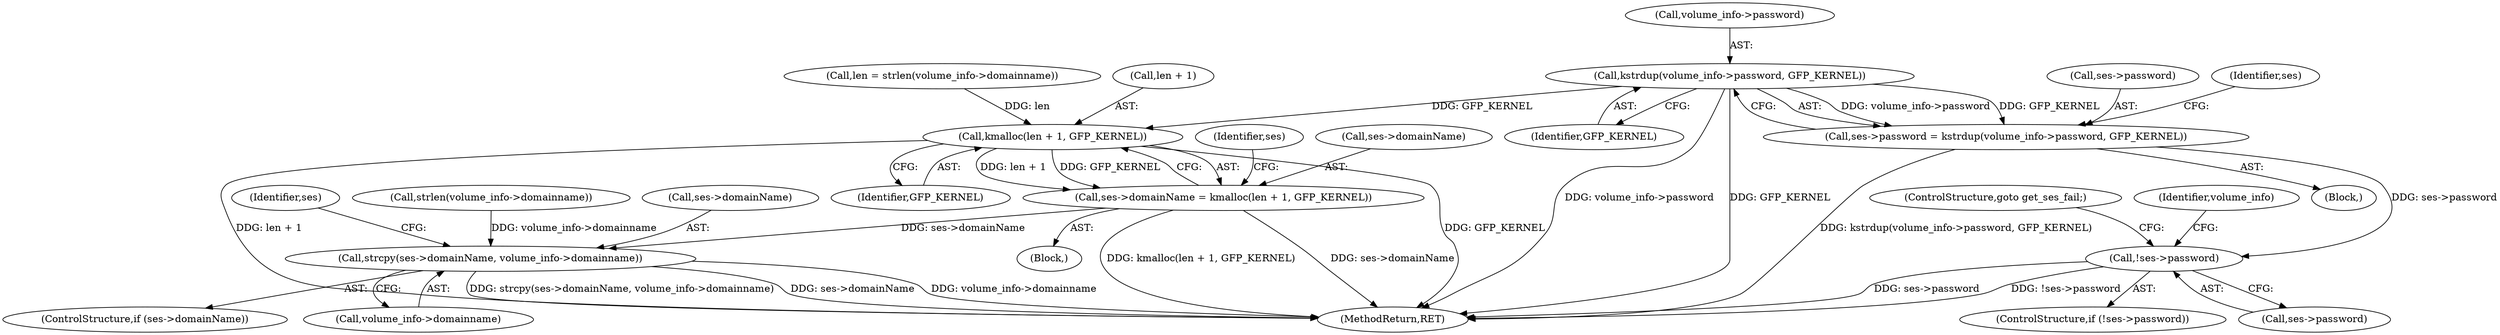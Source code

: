 digraph "0_linux_4ff67b720c02c36e54d55b88c2931879b7db1cd2_0@API" {
"1000279" [label="(Call,kstrdup(volume_info->password, GFP_KERNEL))"];
"1000275" [label="(Call,ses->password = kstrdup(volume_info->password, GFP_KERNEL))"];
"1000285" [label="(Call,!ses->password)"];
"1000306" [label="(Call,kmalloc(len + 1, GFP_KERNEL))"];
"1000302" [label="(Call,ses->domainName = kmalloc(len + 1, GFP_KERNEL))"];
"1000315" [label="(Call,strcpy(ses->domainName, volume_info->domainname))"];
"1000283" [label="(Identifier,GFP_KERNEL)"];
"1000294" [label="(Block,)"];
"1000289" [label="(ControlStructure,goto get_ses_fail;)"];
"1000275" [label="(Call,ses->password = kstrdup(volume_info->password, GFP_KERNEL))"];
"1000280" [label="(Call,volume_info->password)"];
"1000279" [label="(Call,kstrdup(volume_info->password, GFP_KERNEL))"];
"1000285" [label="(Call,!ses->password)"];
"1000313" [label="(Identifier,ses)"];
"1000324" [label="(Identifier,ses)"];
"1000286" [label="(Call,ses->password)"];
"1000296" [label="(Call,len = strlen(volume_info->domainname))"];
"1000292" [label="(Identifier,volume_info)"];
"1000315" [label="(Call,strcpy(ses->domainName, volume_info->domainname))"];
"1000311" [label="(ControlStructure,if (ses->domainName))"];
"1000392" [label="(MethodReturn,RET)"];
"1000302" [label="(Call,ses->domainName = kmalloc(len + 1, GFP_KERNEL))"];
"1000306" [label="(Call,kmalloc(len + 1, GFP_KERNEL))"];
"1000284" [label="(ControlStructure,if (!ses->password))"];
"1000319" [label="(Call,volume_info->domainname)"];
"1000298" [label="(Call,strlen(volume_info->domainname))"];
"1000287" [label="(Identifier,ses)"];
"1000303" [label="(Call,ses->domainName)"];
"1000307" [label="(Call,len + 1)"];
"1000316" [label="(Call,ses->domainName)"];
"1000276" [label="(Call,ses->password)"];
"1000274" [label="(Block,)"];
"1000310" [label="(Identifier,GFP_KERNEL)"];
"1000279" -> "1000275"  [label="AST: "];
"1000279" -> "1000283"  [label="CFG: "];
"1000280" -> "1000279"  [label="AST: "];
"1000283" -> "1000279"  [label="AST: "];
"1000275" -> "1000279"  [label="CFG: "];
"1000279" -> "1000392"  [label="DDG: volume_info->password"];
"1000279" -> "1000392"  [label="DDG: GFP_KERNEL"];
"1000279" -> "1000275"  [label="DDG: volume_info->password"];
"1000279" -> "1000275"  [label="DDG: GFP_KERNEL"];
"1000279" -> "1000306"  [label="DDG: GFP_KERNEL"];
"1000275" -> "1000274"  [label="AST: "];
"1000276" -> "1000275"  [label="AST: "];
"1000287" -> "1000275"  [label="CFG: "];
"1000275" -> "1000392"  [label="DDG: kstrdup(volume_info->password, GFP_KERNEL)"];
"1000275" -> "1000285"  [label="DDG: ses->password"];
"1000285" -> "1000284"  [label="AST: "];
"1000285" -> "1000286"  [label="CFG: "];
"1000286" -> "1000285"  [label="AST: "];
"1000289" -> "1000285"  [label="CFG: "];
"1000292" -> "1000285"  [label="CFG: "];
"1000285" -> "1000392"  [label="DDG: ses->password"];
"1000285" -> "1000392"  [label="DDG: !ses->password"];
"1000306" -> "1000302"  [label="AST: "];
"1000306" -> "1000310"  [label="CFG: "];
"1000307" -> "1000306"  [label="AST: "];
"1000310" -> "1000306"  [label="AST: "];
"1000302" -> "1000306"  [label="CFG: "];
"1000306" -> "1000392"  [label="DDG: GFP_KERNEL"];
"1000306" -> "1000392"  [label="DDG: len + 1"];
"1000306" -> "1000302"  [label="DDG: len + 1"];
"1000306" -> "1000302"  [label="DDG: GFP_KERNEL"];
"1000296" -> "1000306"  [label="DDG: len"];
"1000302" -> "1000294"  [label="AST: "];
"1000303" -> "1000302"  [label="AST: "];
"1000313" -> "1000302"  [label="CFG: "];
"1000302" -> "1000392"  [label="DDG: ses->domainName"];
"1000302" -> "1000392"  [label="DDG: kmalloc(len + 1, GFP_KERNEL)"];
"1000302" -> "1000315"  [label="DDG: ses->domainName"];
"1000315" -> "1000311"  [label="AST: "];
"1000315" -> "1000319"  [label="CFG: "];
"1000316" -> "1000315"  [label="AST: "];
"1000319" -> "1000315"  [label="AST: "];
"1000324" -> "1000315"  [label="CFG: "];
"1000315" -> "1000392"  [label="DDG: strcpy(ses->domainName, volume_info->domainname)"];
"1000315" -> "1000392"  [label="DDG: ses->domainName"];
"1000315" -> "1000392"  [label="DDG: volume_info->domainname"];
"1000298" -> "1000315"  [label="DDG: volume_info->domainname"];
}
